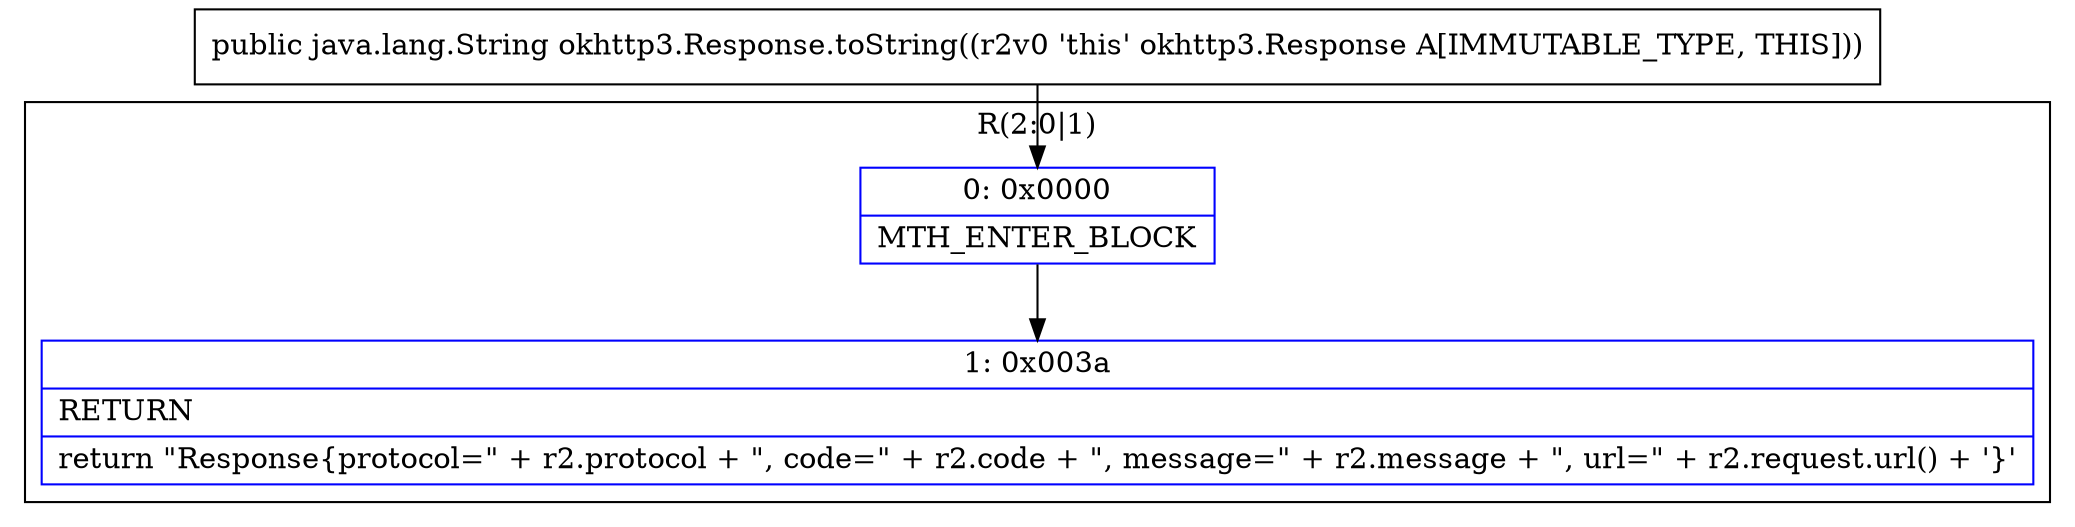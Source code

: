 digraph "CFG forokhttp3.Response.toString()Ljava\/lang\/String;" {
subgraph cluster_Region_1606712620 {
label = "R(2:0|1)";
node [shape=record,color=blue];
Node_0 [shape=record,label="{0\:\ 0x0000|MTH_ENTER_BLOCK\l}"];
Node_1 [shape=record,label="{1\:\ 0x003a|RETURN\l|return \"Response\{protocol=\" + r2.protocol + \", code=\" + r2.code + \", message=\" + r2.message + \", url=\" + r2.request.url() + '\}'\l}"];
}
MethodNode[shape=record,label="{public java.lang.String okhttp3.Response.toString((r2v0 'this' okhttp3.Response A[IMMUTABLE_TYPE, THIS])) }"];
MethodNode -> Node_0;
Node_0 -> Node_1;
}

